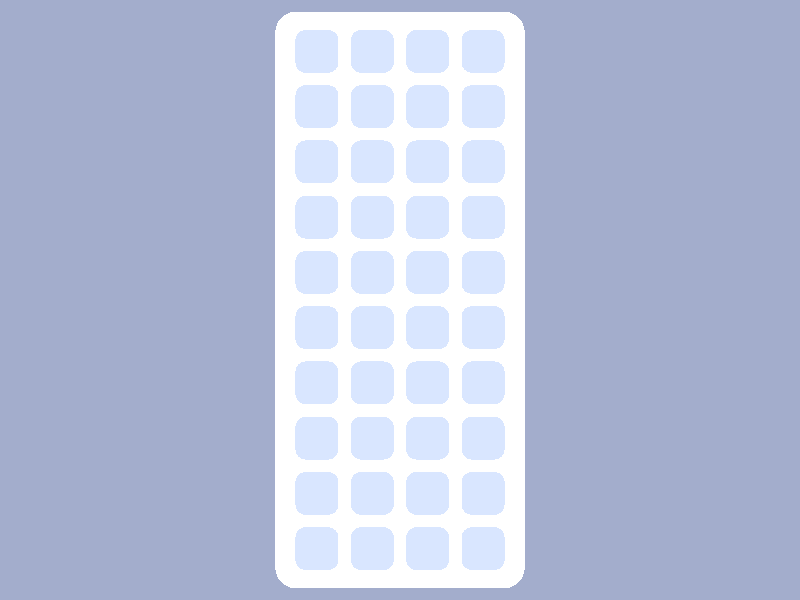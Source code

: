 //POV-Ray source to generate the background image for IRserial_remote
// create rectangular areas with rounded corners for use as 
// buttons and background objects.

// Render at 1024x768 then crop 312 pixels from each side
// leaving 400x768 final image.
#declare Area=15;  //size of area lights
#declare CR=0.1;   //corner radius                 
#declare ER= 0.5;  //edge radius
#declare CX= 3;    //width from corner to corner                  
#declare CY= 7.75; //height from corner to corner                             
#declare BZ=-ER;   //Z offset for buttons

plane {z,0 pigment{rgb<0.8,0.85,1>*0.8}}//background

#macro Thing (ER,CR,CX,CY,T)
  #local Corner=                         
    union {
      torus {CR,ER rotate x*90}
      cylinder {ER*z,-ER*z,CR}
    }
  union {
    object{Corner translate< CX,CY,0>}
    object{Corner translate<-CX,CY,0>}
    object{Corner translate< CX,-CY,0>}
    object{Corner translate<-CX,-CY,0>}
    cylinder{CY*y,-CY*y,ER translate<-CX-CR,0,0>}
    cylinder{CY*y,-CY*y,ER translate< CX+CR,0,0>}
    cylinder{CX*x,-CX*x,ER translate<0,-CY-CR,0>}
    cylinder{CX*x,-CX*x,ER translate<0, CY+CR,0>}
    box{<-CX,-CY-CR,-ER><CX,CY+CR,ER>}
    box{<-CX-CR,-CY,-ER><CX+CR,CY,ER>}
    texture {T}
 }    
#end

#declare BX= 0.4; #declare BY=BX;//size of the buttons
#declare White_Texture=texture{pigment{rgb 1}finish {ambient 0.3}}
#declare Blue_Texture=texture{pigment {rgb<0.85,0.9 ,1>}}

object {Thing(ER,CR,CX,CY, White_Texture)}//main object
//loop through the buttons
#declare R=-4.5;
#while (R<5.5) 
   #declare C=-1.5;
   #while (C<=1.5)
      object{Thing(0.1,0.2,(BX*0.8),(BY*0.8), Blue_Texture)
        translate <C*BX*4,R*BY*4,BZ>
      }
      #declare C=C+1;
   #end
   #declare R=R+1;
#end


light_source{<50,50,-100>*5 color 0.8 
    #if (Area)area_light x*Area,y*Area,9,9#end
}
light_source{<0,0,-400>*3 rgb 1}

camera{orthographic location <0,0,-120> look_at <0,0,0>  angle 11 } 
//That's all folks!